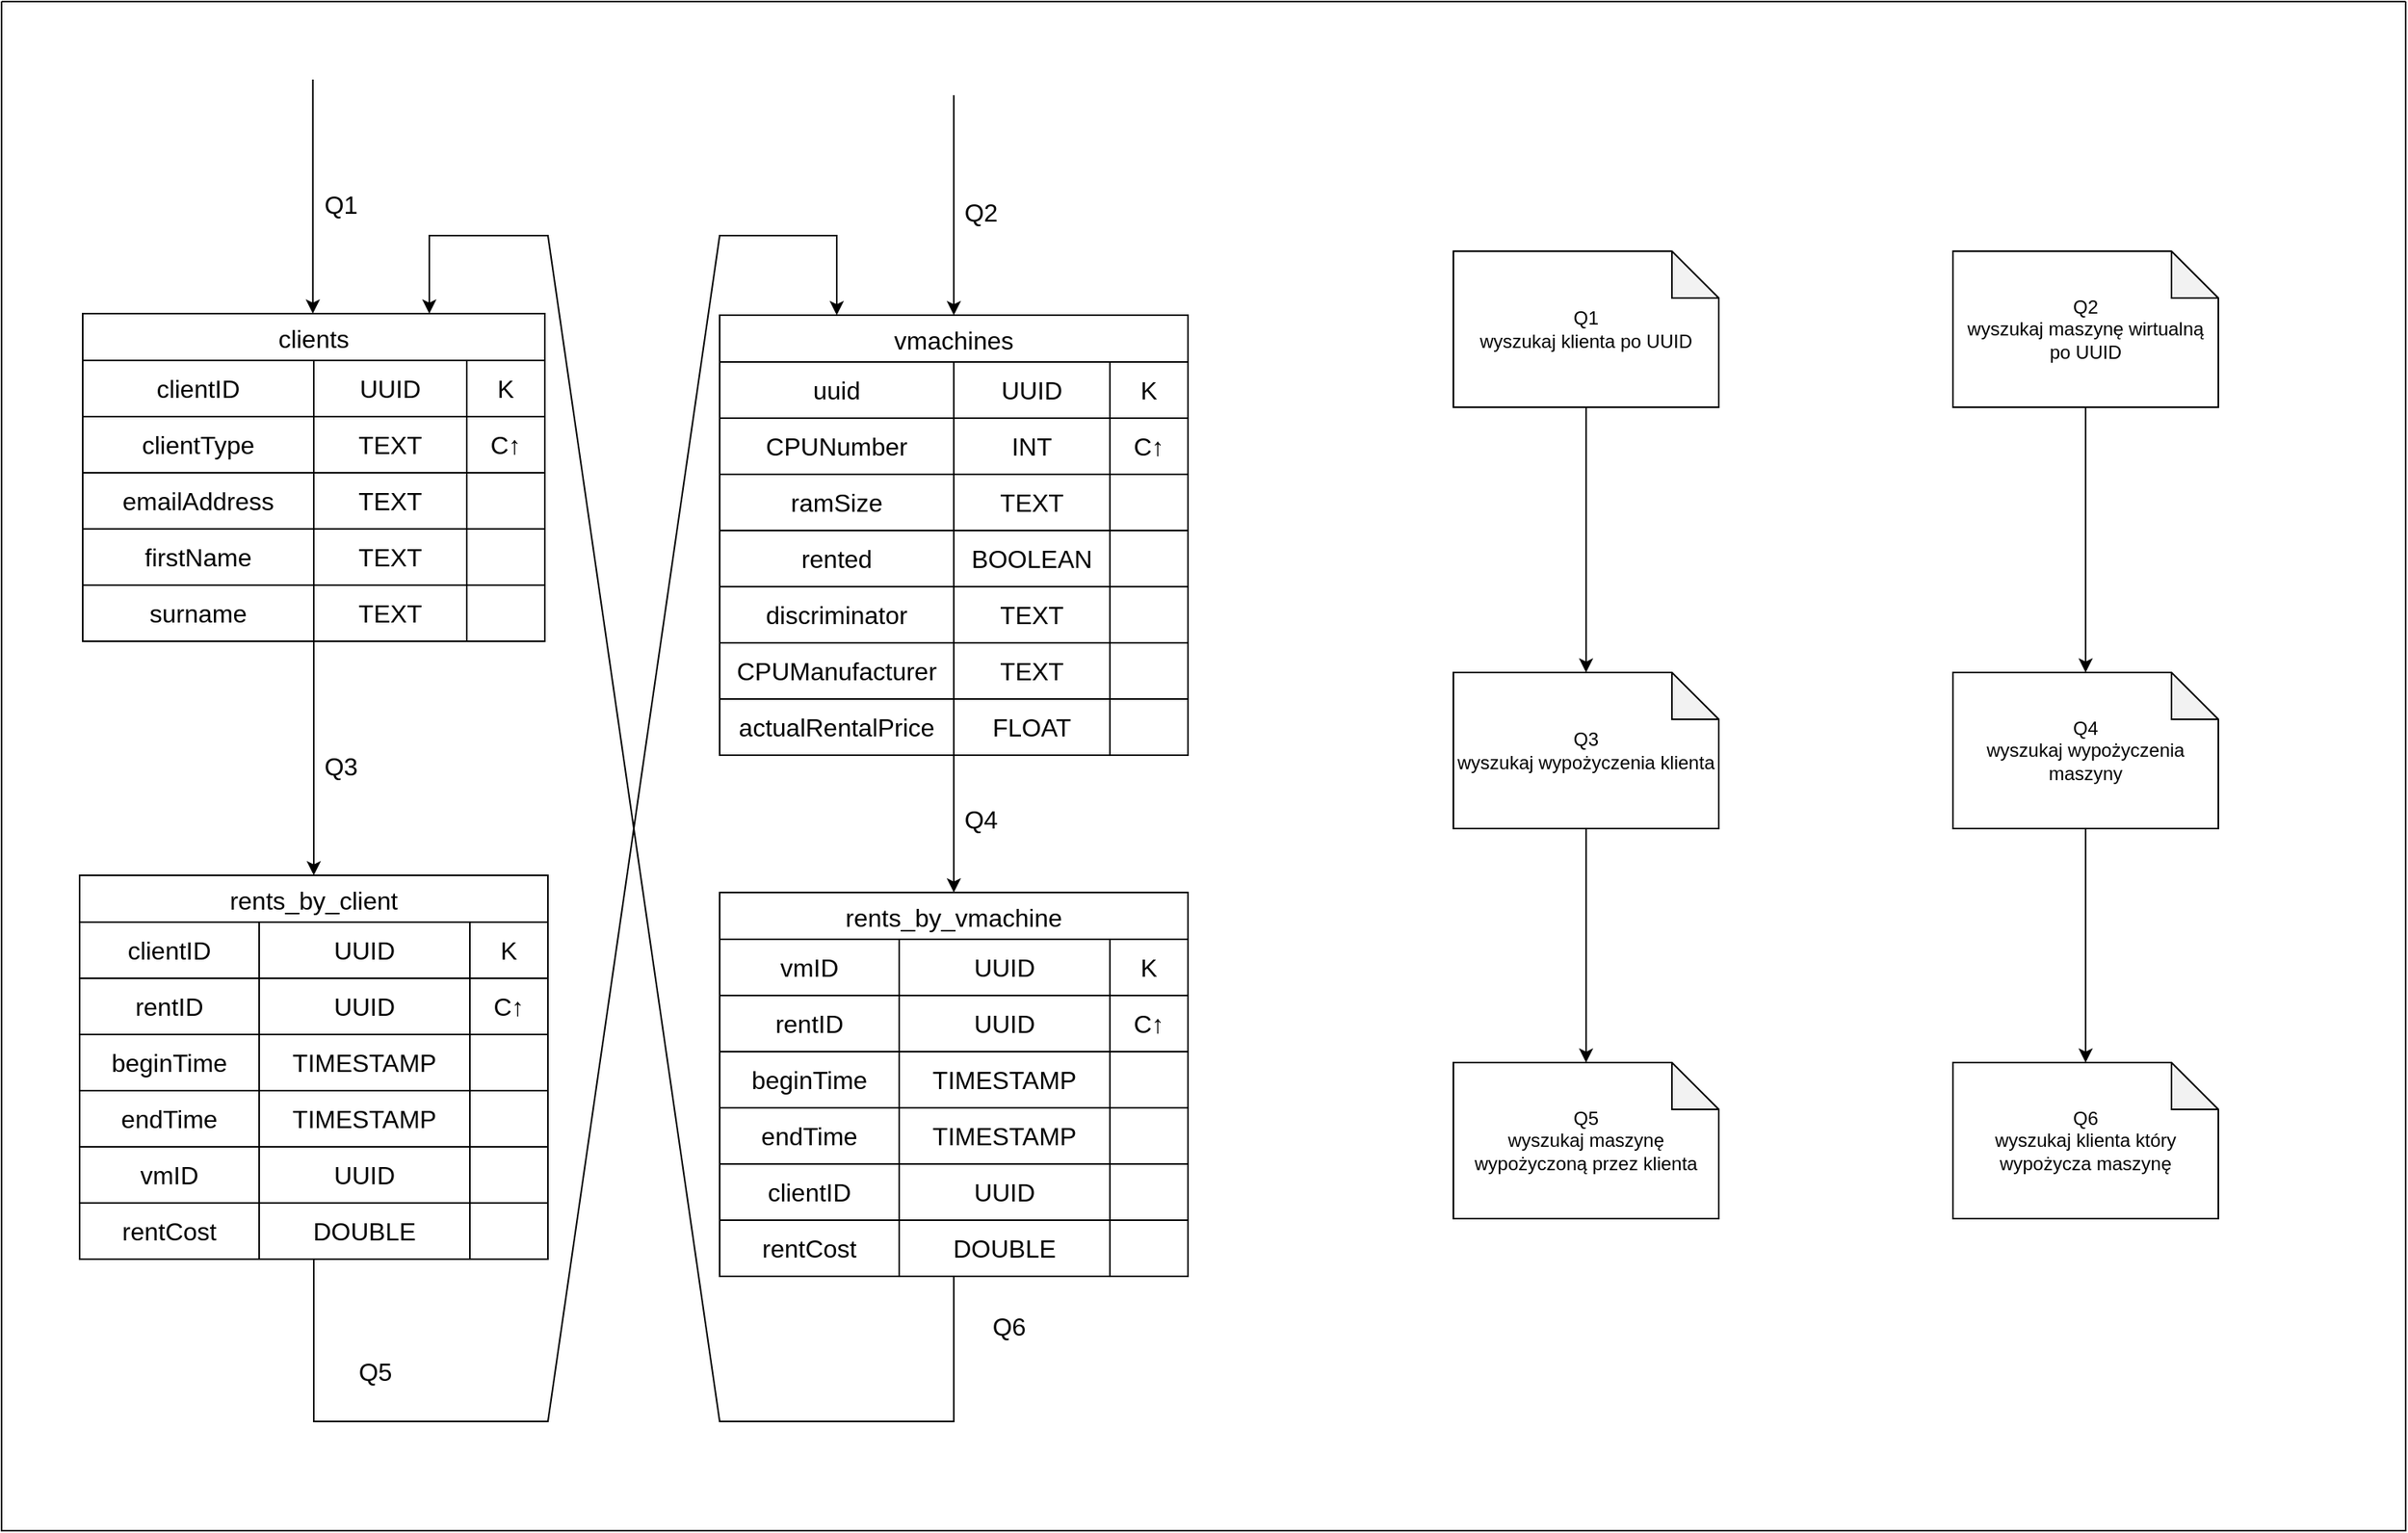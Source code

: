 <mxfile version="26.0.3">
  <diagram name="Page-1" id="k9nQRyF4IQkoTlptOZB1">
    <mxGraphModel dx="1912" dy="1125" grid="1" gridSize="10" guides="1" tooltips="1" connect="1" arrows="1" fold="1" page="1" pageScale="1" pageWidth="827" pageHeight="1169" math="0" shadow="0">
      <root>
        <mxCell id="0" />
        <mxCell id="1" parent="0" />
        <mxCell id="cYdkkXX8m2xhBoEQVh9J-1" value="clients" style="shape=table;startSize=30;container=1;collapsible=0;childLayout=tableLayout;strokeColor=default;fontSize=16;movable=1;resizable=1;rotatable=1;deletable=1;editable=1;locked=0;connectable=1;rowLines=1;columnLines=1;fixedRows=0;resizeLast=0;resizeLastRow=0;arcSize=15;absoluteArcSize=0;noLabel=0;" parent="1" vertex="1">
          <mxGeometry x="72" y="290" width="296" height="210" as="geometry" />
        </mxCell>
        <mxCell id="cYdkkXX8m2xhBoEQVh9J-6" value="" style="shape=tableRow;horizontal=0;startSize=0;swimlaneHead=0;swimlaneBody=0;strokeColor=inherit;top=0;left=0;bottom=0;right=0;collapsible=0;dropTarget=0;fillColor=none;points=[[0,0.5],[1,0.5]];portConstraint=eastwest;fontSize=16;" parent="cYdkkXX8m2xhBoEQVh9J-1" vertex="1">
          <mxGeometry y="30" width="296" height="36" as="geometry" />
        </mxCell>
        <mxCell id="cYdkkXX8m2xhBoEQVh9J-7" value="clientID" style="shape=partialRectangle;html=1;whiteSpace=wrap;connectable=0;strokeColor=inherit;overflow=hidden;fillColor=none;top=0;left=0;bottom=0;right=0;pointerEvents=1;fontSize=16;" parent="cYdkkXX8m2xhBoEQVh9J-6" vertex="1">
          <mxGeometry width="148" height="36" as="geometry">
            <mxRectangle width="148" height="36" as="alternateBounds" />
          </mxGeometry>
        </mxCell>
        <mxCell id="cYdkkXX8m2xhBoEQVh9J-8" value="UUID" style="shape=partialRectangle;html=1;whiteSpace=wrap;connectable=0;strokeColor=inherit;overflow=hidden;fillColor=none;top=0;left=0;bottom=0;right=0;pointerEvents=1;fontSize=16;" parent="cYdkkXX8m2xhBoEQVh9J-6" vertex="1">
          <mxGeometry x="148" width="98" height="36" as="geometry">
            <mxRectangle width="98" height="36" as="alternateBounds" />
          </mxGeometry>
        </mxCell>
        <mxCell id="cYdkkXX8m2xhBoEQVh9J-9" value="K" style="shape=partialRectangle;html=1;whiteSpace=wrap;connectable=0;strokeColor=inherit;overflow=hidden;fillColor=none;top=0;left=0;bottom=0;right=0;pointerEvents=1;fontSize=16;" parent="cYdkkXX8m2xhBoEQVh9J-6" vertex="1">
          <mxGeometry x="246" width="50" height="36" as="geometry">
            <mxRectangle width="50" height="36" as="alternateBounds" />
          </mxGeometry>
        </mxCell>
        <mxCell id="cYdkkXX8m2xhBoEQVh9J-75" value="" style="shape=tableRow;horizontal=0;startSize=0;swimlaneHead=0;swimlaneBody=0;strokeColor=inherit;top=0;left=0;bottom=0;right=0;collapsible=0;dropTarget=0;fillColor=none;points=[[0,0.5],[1,0.5]];portConstraint=eastwest;fontSize=16;" parent="cYdkkXX8m2xhBoEQVh9J-1" vertex="1">
          <mxGeometry y="66" width="296" height="36" as="geometry" />
        </mxCell>
        <mxCell id="cYdkkXX8m2xhBoEQVh9J-76" value="clientType" style="shape=partialRectangle;html=1;whiteSpace=wrap;connectable=0;strokeColor=inherit;overflow=hidden;fillColor=none;top=0;left=0;bottom=0;right=0;pointerEvents=1;fontSize=16;" parent="cYdkkXX8m2xhBoEQVh9J-75" vertex="1">
          <mxGeometry width="148" height="36" as="geometry">
            <mxRectangle width="148" height="36" as="alternateBounds" />
          </mxGeometry>
        </mxCell>
        <mxCell id="cYdkkXX8m2xhBoEQVh9J-77" value="TEXT" style="shape=partialRectangle;html=1;whiteSpace=wrap;connectable=0;strokeColor=inherit;overflow=hidden;fillColor=none;top=0;left=0;bottom=0;right=0;pointerEvents=1;fontSize=16;" parent="cYdkkXX8m2xhBoEQVh9J-75" vertex="1">
          <mxGeometry x="148" width="98" height="36" as="geometry">
            <mxRectangle width="98" height="36" as="alternateBounds" />
          </mxGeometry>
        </mxCell>
        <mxCell id="cYdkkXX8m2xhBoEQVh9J-78" value="C↑" style="shape=partialRectangle;html=1;whiteSpace=wrap;connectable=0;strokeColor=inherit;overflow=hidden;fillColor=none;top=0;left=0;bottom=0;right=0;pointerEvents=1;fontSize=16;" parent="cYdkkXX8m2xhBoEQVh9J-75" vertex="1">
          <mxGeometry x="246" width="50" height="36" as="geometry">
            <mxRectangle width="50" height="36" as="alternateBounds" />
          </mxGeometry>
        </mxCell>
        <mxCell id="cYdkkXX8m2xhBoEQVh9J-79" value="" style="shape=tableRow;horizontal=0;startSize=0;swimlaneHead=0;swimlaneBody=0;strokeColor=inherit;top=0;left=0;bottom=0;right=0;collapsible=0;dropTarget=0;fillColor=none;points=[[0,0.5],[1,0.5]];portConstraint=eastwest;fontSize=16;" parent="cYdkkXX8m2xhBoEQVh9J-1" vertex="1">
          <mxGeometry y="102" width="296" height="36" as="geometry" />
        </mxCell>
        <mxCell id="cYdkkXX8m2xhBoEQVh9J-80" value="emailAddress" style="shape=partialRectangle;html=1;whiteSpace=wrap;connectable=0;strokeColor=inherit;overflow=hidden;fillColor=none;top=0;left=0;bottom=0;right=0;pointerEvents=1;fontSize=16;" parent="cYdkkXX8m2xhBoEQVh9J-79" vertex="1">
          <mxGeometry width="148" height="36" as="geometry">
            <mxRectangle width="148" height="36" as="alternateBounds" />
          </mxGeometry>
        </mxCell>
        <mxCell id="cYdkkXX8m2xhBoEQVh9J-81" value="TEXT" style="shape=partialRectangle;html=1;whiteSpace=wrap;connectable=0;strokeColor=inherit;overflow=hidden;fillColor=none;top=0;left=0;bottom=0;right=0;pointerEvents=1;fontSize=16;" parent="cYdkkXX8m2xhBoEQVh9J-79" vertex="1">
          <mxGeometry x="148" width="98" height="36" as="geometry">
            <mxRectangle width="98" height="36" as="alternateBounds" />
          </mxGeometry>
        </mxCell>
        <mxCell id="cYdkkXX8m2xhBoEQVh9J-82" value="" style="shape=partialRectangle;html=1;whiteSpace=wrap;connectable=0;strokeColor=inherit;overflow=hidden;fillColor=none;top=0;left=0;bottom=0;right=0;pointerEvents=1;fontSize=16;" parent="cYdkkXX8m2xhBoEQVh9J-79" vertex="1">
          <mxGeometry x="246" width="50" height="36" as="geometry">
            <mxRectangle width="50" height="36" as="alternateBounds" />
          </mxGeometry>
        </mxCell>
        <mxCell id="cYdkkXX8m2xhBoEQVh9J-83" value="" style="shape=tableRow;horizontal=0;startSize=0;swimlaneHead=0;swimlaneBody=0;strokeColor=inherit;top=0;left=0;bottom=0;right=0;collapsible=0;dropTarget=0;fillColor=none;points=[[0,0.5],[1,0.5]];portConstraint=eastwest;fontSize=16;" parent="cYdkkXX8m2xhBoEQVh9J-1" vertex="1">
          <mxGeometry y="138" width="296" height="36" as="geometry" />
        </mxCell>
        <mxCell id="cYdkkXX8m2xhBoEQVh9J-84" value="firstName" style="shape=partialRectangle;html=1;whiteSpace=wrap;connectable=0;strokeColor=inherit;overflow=hidden;fillColor=none;top=0;left=0;bottom=0;right=0;pointerEvents=1;fontSize=16;" parent="cYdkkXX8m2xhBoEQVh9J-83" vertex="1">
          <mxGeometry width="148" height="36" as="geometry">
            <mxRectangle width="148" height="36" as="alternateBounds" />
          </mxGeometry>
        </mxCell>
        <mxCell id="cYdkkXX8m2xhBoEQVh9J-85" value="TEXT" style="shape=partialRectangle;html=1;whiteSpace=wrap;connectable=0;strokeColor=inherit;overflow=hidden;fillColor=none;top=0;left=0;bottom=0;right=0;pointerEvents=1;fontSize=16;" parent="cYdkkXX8m2xhBoEQVh9J-83" vertex="1">
          <mxGeometry x="148" width="98" height="36" as="geometry">
            <mxRectangle width="98" height="36" as="alternateBounds" />
          </mxGeometry>
        </mxCell>
        <mxCell id="cYdkkXX8m2xhBoEQVh9J-86" value="" style="shape=partialRectangle;html=1;whiteSpace=wrap;connectable=0;strokeColor=inherit;overflow=hidden;fillColor=none;top=0;left=0;bottom=0;right=0;pointerEvents=1;fontSize=16;" parent="cYdkkXX8m2xhBoEQVh9J-83" vertex="1">
          <mxGeometry x="246" width="50" height="36" as="geometry">
            <mxRectangle width="50" height="36" as="alternateBounds" />
          </mxGeometry>
        </mxCell>
        <mxCell id="cYdkkXX8m2xhBoEQVh9J-87" value="" style="shape=tableRow;horizontal=0;startSize=0;swimlaneHead=0;swimlaneBody=0;strokeColor=inherit;top=0;left=0;bottom=0;right=0;collapsible=0;dropTarget=0;fillColor=none;points=[[0,0.5],[1,0.5]];portConstraint=eastwest;fontSize=16;" parent="cYdkkXX8m2xhBoEQVh9J-1" vertex="1">
          <mxGeometry y="174" width="296" height="36" as="geometry" />
        </mxCell>
        <mxCell id="cYdkkXX8m2xhBoEQVh9J-88" value="surname" style="shape=partialRectangle;html=1;whiteSpace=wrap;connectable=0;strokeColor=inherit;overflow=hidden;fillColor=none;top=0;left=0;bottom=0;right=0;pointerEvents=1;fontSize=16;" parent="cYdkkXX8m2xhBoEQVh9J-87" vertex="1">
          <mxGeometry width="148" height="36" as="geometry">
            <mxRectangle width="148" height="36" as="alternateBounds" />
          </mxGeometry>
        </mxCell>
        <mxCell id="cYdkkXX8m2xhBoEQVh9J-89" value="TEXT" style="shape=partialRectangle;html=1;whiteSpace=wrap;connectable=0;strokeColor=inherit;overflow=hidden;fillColor=none;top=0;left=0;bottom=0;right=0;pointerEvents=1;fontSize=16;" parent="cYdkkXX8m2xhBoEQVh9J-87" vertex="1">
          <mxGeometry x="148" width="98" height="36" as="geometry">
            <mxRectangle width="98" height="36" as="alternateBounds" />
          </mxGeometry>
        </mxCell>
        <mxCell id="cYdkkXX8m2xhBoEQVh9J-90" value="" style="shape=partialRectangle;html=1;whiteSpace=wrap;connectable=0;strokeColor=inherit;overflow=hidden;fillColor=none;top=0;left=0;bottom=0;right=0;pointerEvents=1;fontSize=16;" parent="cYdkkXX8m2xhBoEQVh9J-87" vertex="1">
          <mxGeometry x="246" width="50" height="36" as="geometry">
            <mxRectangle width="50" height="36" as="alternateBounds" />
          </mxGeometry>
        </mxCell>
        <mxCell id="cYdkkXX8m2xhBoEQVh9J-32" value="" style="shape=tableRow;horizontal=0;startSize=0;swimlaneHead=0;swimlaneBody=0;strokeColor=inherit;top=0;left=0;bottom=0;right=0;collapsible=0;dropTarget=0;fillColor=none;points=[[0,0.5],[1,0.5]];portConstraint=eastwest;fontSize=16;" parent="1" vertex="1">
          <mxGeometry x="520" y="526" width="180" height="47" as="geometry" />
        </mxCell>
        <mxCell id="cYdkkXX8m2xhBoEQVh9J-34" value="" style="shape=partialRectangle;html=1;whiteSpace=wrap;connectable=0;strokeColor=inherit;overflow=hidden;fillColor=none;top=0;left=0;bottom=0;right=0;pointerEvents=1;fontSize=16;" parent="cYdkkXX8m2xhBoEQVh9J-32" vertex="1">
          <mxGeometry x="90" width="60" height="47" as="geometry">
            <mxRectangle width="60" height="47" as="alternateBounds" />
          </mxGeometry>
        </mxCell>
        <mxCell id="cYdkkXX8m2xhBoEQVh9J-35" value="" style="shape=partialRectangle;html=1;whiteSpace=wrap;connectable=0;strokeColor=inherit;overflow=hidden;fillColor=none;top=0;left=0;bottom=0;right=0;pointerEvents=1;fontSize=16;" parent="cYdkkXX8m2xhBoEQVh9J-32" vertex="1">
          <mxGeometry x="150" width="30" height="47" as="geometry">
            <mxRectangle width="30" height="47" as="alternateBounds" />
          </mxGeometry>
        </mxCell>
        <mxCell id="cYdkkXX8m2xhBoEQVh9J-91" value="vmachines" style="shape=table;startSize=30;container=1;collapsible=0;childLayout=tableLayout;strokeColor=default;fontSize=16;movable=1;resizable=1;rotatable=1;deletable=1;editable=1;locked=0;connectable=1;rowLines=1;columnLines=1;fixedRows=0;resizeLast=0;resizeLastRow=0;arcSize=15;absoluteArcSize=0;noLabel=0;" parent="1" vertex="1">
          <mxGeometry x="480" y="291" width="300" height="282" as="geometry" />
        </mxCell>
        <mxCell id="cYdkkXX8m2xhBoEQVh9J-92" value="" style="shape=tableRow;horizontal=0;startSize=0;swimlaneHead=0;swimlaneBody=0;strokeColor=inherit;top=0;left=0;bottom=0;right=0;collapsible=0;dropTarget=0;fillColor=none;points=[[0,0.5],[1,0.5]];portConstraint=eastwest;fontSize=16;" parent="cYdkkXX8m2xhBoEQVh9J-91" vertex="1">
          <mxGeometry y="30" width="300" height="36" as="geometry" />
        </mxCell>
        <mxCell id="cYdkkXX8m2xhBoEQVh9J-93" value="uuid" style="shape=partialRectangle;html=1;whiteSpace=wrap;connectable=0;strokeColor=inherit;overflow=hidden;fillColor=none;top=0;left=0;bottom=0;right=0;pointerEvents=1;fontSize=16;" parent="cYdkkXX8m2xhBoEQVh9J-92" vertex="1">
          <mxGeometry width="150" height="36" as="geometry">
            <mxRectangle width="150" height="36" as="alternateBounds" />
          </mxGeometry>
        </mxCell>
        <mxCell id="cYdkkXX8m2xhBoEQVh9J-94" value="UUID" style="shape=partialRectangle;html=1;whiteSpace=wrap;connectable=0;strokeColor=inherit;overflow=hidden;fillColor=none;top=0;left=0;bottom=0;right=0;pointerEvents=1;fontSize=16;" parent="cYdkkXX8m2xhBoEQVh9J-92" vertex="1">
          <mxGeometry x="150" width="100" height="36" as="geometry">
            <mxRectangle width="100" height="36" as="alternateBounds" />
          </mxGeometry>
        </mxCell>
        <mxCell id="cYdkkXX8m2xhBoEQVh9J-95" value="K" style="shape=partialRectangle;html=1;whiteSpace=wrap;connectable=0;strokeColor=inherit;overflow=hidden;fillColor=none;top=0;left=0;bottom=0;right=0;pointerEvents=1;fontSize=16;" parent="cYdkkXX8m2xhBoEQVh9J-92" vertex="1">
          <mxGeometry x="250" width="50" height="36" as="geometry">
            <mxRectangle width="50" height="36" as="alternateBounds" />
          </mxGeometry>
        </mxCell>
        <mxCell id="cYdkkXX8m2xhBoEQVh9J-96" value="" style="shape=tableRow;horizontal=0;startSize=0;swimlaneHead=0;swimlaneBody=0;strokeColor=inherit;top=0;left=0;bottom=0;right=0;collapsible=0;dropTarget=0;fillColor=none;points=[[0,0.5],[1,0.5]];portConstraint=eastwest;fontSize=16;" parent="cYdkkXX8m2xhBoEQVh9J-91" vertex="1">
          <mxGeometry y="66" width="300" height="36" as="geometry" />
        </mxCell>
        <mxCell id="cYdkkXX8m2xhBoEQVh9J-97" value="CPUNumber" style="shape=partialRectangle;html=1;whiteSpace=wrap;connectable=0;strokeColor=inherit;overflow=hidden;fillColor=none;top=0;left=0;bottom=0;right=0;pointerEvents=1;fontSize=16;" parent="cYdkkXX8m2xhBoEQVh9J-96" vertex="1">
          <mxGeometry width="150" height="36" as="geometry">
            <mxRectangle width="150" height="36" as="alternateBounds" />
          </mxGeometry>
        </mxCell>
        <mxCell id="cYdkkXX8m2xhBoEQVh9J-98" value="INT" style="shape=partialRectangle;html=1;whiteSpace=wrap;connectable=0;strokeColor=inherit;overflow=hidden;fillColor=none;top=0;left=0;bottom=0;right=0;pointerEvents=1;fontSize=16;" parent="cYdkkXX8m2xhBoEQVh9J-96" vertex="1">
          <mxGeometry x="150" width="100" height="36" as="geometry">
            <mxRectangle width="100" height="36" as="alternateBounds" />
          </mxGeometry>
        </mxCell>
        <mxCell id="cYdkkXX8m2xhBoEQVh9J-99" value="C↑" style="shape=partialRectangle;html=1;whiteSpace=wrap;connectable=0;strokeColor=inherit;overflow=hidden;fillColor=none;top=0;left=0;bottom=0;right=0;pointerEvents=1;fontSize=16;" parent="cYdkkXX8m2xhBoEQVh9J-96" vertex="1">
          <mxGeometry x="250" width="50" height="36" as="geometry">
            <mxRectangle width="50" height="36" as="alternateBounds" />
          </mxGeometry>
        </mxCell>
        <mxCell id="cYdkkXX8m2xhBoEQVh9J-100" value="" style="shape=tableRow;horizontal=0;startSize=0;swimlaneHead=0;swimlaneBody=0;strokeColor=inherit;top=0;left=0;bottom=0;right=0;collapsible=0;dropTarget=0;fillColor=none;points=[[0,0.5],[1,0.5]];portConstraint=eastwest;fontSize=16;" parent="cYdkkXX8m2xhBoEQVh9J-91" vertex="1">
          <mxGeometry y="102" width="300" height="36" as="geometry" />
        </mxCell>
        <mxCell id="cYdkkXX8m2xhBoEQVh9J-101" value="ramSize" style="shape=partialRectangle;html=1;whiteSpace=wrap;connectable=0;strokeColor=inherit;overflow=hidden;fillColor=none;top=0;left=0;bottom=0;right=0;pointerEvents=1;fontSize=16;" parent="cYdkkXX8m2xhBoEQVh9J-100" vertex="1">
          <mxGeometry width="150" height="36" as="geometry">
            <mxRectangle width="150" height="36" as="alternateBounds" />
          </mxGeometry>
        </mxCell>
        <mxCell id="cYdkkXX8m2xhBoEQVh9J-102" value="TEXT" style="shape=partialRectangle;html=1;whiteSpace=wrap;connectable=0;strokeColor=inherit;overflow=hidden;fillColor=none;top=0;left=0;bottom=0;right=0;pointerEvents=1;fontSize=16;" parent="cYdkkXX8m2xhBoEQVh9J-100" vertex="1">
          <mxGeometry x="150" width="100" height="36" as="geometry">
            <mxRectangle width="100" height="36" as="alternateBounds" />
          </mxGeometry>
        </mxCell>
        <mxCell id="cYdkkXX8m2xhBoEQVh9J-103" value="" style="shape=partialRectangle;html=1;whiteSpace=wrap;connectable=0;strokeColor=inherit;overflow=hidden;fillColor=none;top=0;left=0;bottom=0;right=0;pointerEvents=1;fontSize=16;" parent="cYdkkXX8m2xhBoEQVh9J-100" vertex="1">
          <mxGeometry x="250" width="50" height="36" as="geometry">
            <mxRectangle width="50" height="36" as="alternateBounds" />
          </mxGeometry>
        </mxCell>
        <mxCell id="cYdkkXX8m2xhBoEQVh9J-104" value="" style="shape=tableRow;horizontal=0;startSize=0;swimlaneHead=0;swimlaneBody=0;strokeColor=inherit;top=0;left=0;bottom=0;right=0;collapsible=0;dropTarget=0;fillColor=none;points=[[0,0.5],[1,0.5]];portConstraint=eastwest;fontSize=16;" parent="cYdkkXX8m2xhBoEQVh9J-91" vertex="1">
          <mxGeometry y="138" width="300" height="36" as="geometry" />
        </mxCell>
        <mxCell id="cYdkkXX8m2xhBoEQVh9J-105" value="rented" style="shape=partialRectangle;html=1;whiteSpace=wrap;connectable=0;strokeColor=inherit;overflow=hidden;fillColor=none;top=0;left=0;bottom=0;right=0;pointerEvents=1;fontSize=16;" parent="cYdkkXX8m2xhBoEQVh9J-104" vertex="1">
          <mxGeometry width="150" height="36" as="geometry">
            <mxRectangle width="150" height="36" as="alternateBounds" />
          </mxGeometry>
        </mxCell>
        <mxCell id="cYdkkXX8m2xhBoEQVh9J-106" value="BOOLEAN" style="shape=partialRectangle;html=1;whiteSpace=wrap;connectable=0;strokeColor=inherit;overflow=hidden;fillColor=none;top=0;left=0;bottom=0;right=0;pointerEvents=1;fontSize=16;" parent="cYdkkXX8m2xhBoEQVh9J-104" vertex="1">
          <mxGeometry x="150" width="100" height="36" as="geometry">
            <mxRectangle width="100" height="36" as="alternateBounds" />
          </mxGeometry>
        </mxCell>
        <mxCell id="cYdkkXX8m2xhBoEQVh9J-107" value="" style="shape=partialRectangle;html=1;whiteSpace=wrap;connectable=0;strokeColor=inherit;overflow=hidden;fillColor=none;top=0;left=0;bottom=0;right=0;pointerEvents=1;fontSize=16;" parent="cYdkkXX8m2xhBoEQVh9J-104" vertex="1">
          <mxGeometry x="250" width="50" height="36" as="geometry">
            <mxRectangle width="50" height="36" as="alternateBounds" />
          </mxGeometry>
        </mxCell>
        <mxCell id="cYdkkXX8m2xhBoEQVh9J-108" value="" style="shape=tableRow;horizontal=0;startSize=0;swimlaneHead=0;swimlaneBody=0;strokeColor=inherit;top=0;left=0;bottom=0;right=0;collapsible=0;dropTarget=0;fillColor=none;points=[[0,0.5],[1,0.5]];portConstraint=eastwest;fontSize=16;" parent="cYdkkXX8m2xhBoEQVh9J-91" vertex="1">
          <mxGeometry y="174" width="300" height="36" as="geometry" />
        </mxCell>
        <mxCell id="cYdkkXX8m2xhBoEQVh9J-109" value="discriminator" style="shape=partialRectangle;html=1;whiteSpace=wrap;connectable=0;strokeColor=inherit;overflow=hidden;fillColor=none;top=0;left=0;bottom=0;right=0;pointerEvents=1;fontSize=16;" parent="cYdkkXX8m2xhBoEQVh9J-108" vertex="1">
          <mxGeometry width="150" height="36" as="geometry">
            <mxRectangle width="150" height="36" as="alternateBounds" />
          </mxGeometry>
        </mxCell>
        <mxCell id="cYdkkXX8m2xhBoEQVh9J-110" value="TEXT" style="shape=partialRectangle;html=1;whiteSpace=wrap;connectable=0;strokeColor=inherit;overflow=hidden;fillColor=none;top=0;left=0;bottom=0;right=0;pointerEvents=1;fontSize=16;" parent="cYdkkXX8m2xhBoEQVh9J-108" vertex="1">
          <mxGeometry x="150" width="100" height="36" as="geometry">
            <mxRectangle width="100" height="36" as="alternateBounds" />
          </mxGeometry>
        </mxCell>
        <mxCell id="cYdkkXX8m2xhBoEQVh9J-111" value="" style="shape=partialRectangle;html=1;whiteSpace=wrap;connectable=0;strokeColor=inherit;overflow=hidden;fillColor=none;top=0;left=0;bottom=0;right=0;pointerEvents=1;fontSize=16;" parent="cYdkkXX8m2xhBoEQVh9J-108" vertex="1">
          <mxGeometry x="250" width="50" height="36" as="geometry">
            <mxRectangle width="50" height="36" as="alternateBounds" />
          </mxGeometry>
        </mxCell>
        <mxCell id="cYdkkXX8m2xhBoEQVh9J-112" value="" style="shape=tableRow;horizontal=0;startSize=0;swimlaneHead=0;swimlaneBody=0;strokeColor=inherit;top=0;left=0;bottom=0;right=0;collapsible=0;dropTarget=0;fillColor=none;points=[[0,0.5],[1,0.5]];portConstraint=eastwest;fontSize=16;" parent="cYdkkXX8m2xhBoEQVh9J-91" vertex="1">
          <mxGeometry y="210" width="300" height="36" as="geometry" />
        </mxCell>
        <mxCell id="cYdkkXX8m2xhBoEQVh9J-113" value="CPUManufacturer" style="shape=partialRectangle;html=1;whiteSpace=wrap;connectable=0;strokeColor=inherit;overflow=hidden;fillColor=none;top=0;left=0;bottom=0;right=0;pointerEvents=1;fontSize=16;" parent="cYdkkXX8m2xhBoEQVh9J-112" vertex="1">
          <mxGeometry width="150" height="36" as="geometry">
            <mxRectangle width="150" height="36" as="alternateBounds" />
          </mxGeometry>
        </mxCell>
        <mxCell id="cYdkkXX8m2xhBoEQVh9J-114" value="TEXT" style="shape=partialRectangle;html=1;whiteSpace=wrap;connectable=0;strokeColor=inherit;overflow=hidden;fillColor=none;top=0;left=0;bottom=0;right=0;pointerEvents=1;fontSize=16;" parent="cYdkkXX8m2xhBoEQVh9J-112" vertex="1">
          <mxGeometry x="150" width="100" height="36" as="geometry">
            <mxRectangle width="100" height="36" as="alternateBounds" />
          </mxGeometry>
        </mxCell>
        <mxCell id="cYdkkXX8m2xhBoEQVh9J-115" value="" style="shape=partialRectangle;html=1;whiteSpace=wrap;connectable=0;strokeColor=inherit;overflow=hidden;fillColor=none;top=0;left=0;bottom=0;right=0;pointerEvents=1;fontSize=16;" parent="cYdkkXX8m2xhBoEQVh9J-112" vertex="1">
          <mxGeometry x="250" width="50" height="36" as="geometry">
            <mxRectangle width="50" height="36" as="alternateBounds" />
          </mxGeometry>
        </mxCell>
        <mxCell id="cYdkkXX8m2xhBoEQVh9J-116" value="" style="shape=tableRow;horizontal=0;startSize=0;swimlaneHead=0;swimlaneBody=0;strokeColor=inherit;top=0;left=0;bottom=0;right=0;collapsible=0;dropTarget=0;fillColor=none;points=[[0,0.5],[1,0.5]];portConstraint=eastwest;fontSize=16;" parent="cYdkkXX8m2xhBoEQVh9J-91" vertex="1">
          <mxGeometry y="246" width="300" height="36" as="geometry" />
        </mxCell>
        <mxCell id="cYdkkXX8m2xhBoEQVh9J-117" value="actualRentalPrice" style="shape=partialRectangle;html=1;whiteSpace=wrap;connectable=0;strokeColor=inherit;overflow=hidden;fillColor=none;top=0;left=0;bottom=0;right=0;pointerEvents=1;fontSize=16;" parent="cYdkkXX8m2xhBoEQVh9J-116" vertex="1">
          <mxGeometry width="150" height="36" as="geometry">
            <mxRectangle width="150" height="36" as="alternateBounds" />
          </mxGeometry>
        </mxCell>
        <mxCell id="cYdkkXX8m2xhBoEQVh9J-118" value="FLOAT" style="shape=partialRectangle;html=1;whiteSpace=wrap;connectable=0;strokeColor=inherit;overflow=hidden;fillColor=none;top=0;left=0;bottom=0;right=0;pointerEvents=1;fontSize=16;" parent="cYdkkXX8m2xhBoEQVh9J-116" vertex="1">
          <mxGeometry x="150" width="100" height="36" as="geometry">
            <mxRectangle width="100" height="36" as="alternateBounds" />
          </mxGeometry>
        </mxCell>
        <mxCell id="cYdkkXX8m2xhBoEQVh9J-119" value="" style="shape=partialRectangle;html=1;whiteSpace=wrap;connectable=0;strokeColor=inherit;overflow=hidden;fillColor=none;top=0;left=0;bottom=0;right=0;pointerEvents=1;fontSize=16;" parent="cYdkkXX8m2xhBoEQVh9J-116" vertex="1">
          <mxGeometry x="250" width="50" height="36" as="geometry">
            <mxRectangle width="50" height="36" as="alternateBounds" />
          </mxGeometry>
        </mxCell>
        <mxCell id="cYdkkXX8m2xhBoEQVh9J-124" value="rents_by_client" style="shape=table;startSize=30;container=1;collapsible=0;childLayout=tableLayout;strokeColor=default;fontSize=16;movable=1;resizable=1;rotatable=1;deletable=1;editable=1;locked=0;connectable=1;rowLines=1;columnLines=1;fixedRows=0;resizeLast=0;resizeLastRow=0;arcSize=15;absoluteArcSize=0;noLabel=0;" parent="1" vertex="1">
          <mxGeometry x="70" y="650" width="300" height="246" as="geometry" />
        </mxCell>
        <mxCell id="cYdkkXX8m2xhBoEQVh9J-158" value="" style="shape=tableRow;horizontal=0;startSize=0;swimlaneHead=0;swimlaneBody=0;strokeColor=inherit;top=0;left=0;bottom=0;right=0;collapsible=0;dropTarget=0;fillColor=none;points=[[0,0.5],[1,0.5]];portConstraint=eastwest;fontSize=16;" parent="cYdkkXX8m2xhBoEQVh9J-124" vertex="1">
          <mxGeometry y="30" width="300" height="36" as="geometry" />
        </mxCell>
        <mxCell id="cYdkkXX8m2xhBoEQVh9J-159" value="clientID" style="shape=partialRectangle;html=1;whiteSpace=wrap;connectable=0;strokeColor=inherit;overflow=hidden;fillColor=none;top=0;left=0;bottom=0;right=0;pointerEvents=1;fontSize=16;" parent="cYdkkXX8m2xhBoEQVh9J-158" vertex="1">
          <mxGeometry width="115" height="36" as="geometry">
            <mxRectangle width="115" height="36" as="alternateBounds" />
          </mxGeometry>
        </mxCell>
        <mxCell id="cYdkkXX8m2xhBoEQVh9J-160" value="UUID" style="shape=partialRectangle;html=1;whiteSpace=wrap;connectable=0;strokeColor=inherit;overflow=hidden;fillColor=none;top=0;left=0;bottom=0;right=0;pointerEvents=1;fontSize=16;" parent="cYdkkXX8m2xhBoEQVh9J-158" vertex="1">
          <mxGeometry x="115" width="135" height="36" as="geometry">
            <mxRectangle width="135" height="36" as="alternateBounds" />
          </mxGeometry>
        </mxCell>
        <mxCell id="cYdkkXX8m2xhBoEQVh9J-161" value="K" style="shape=partialRectangle;html=1;whiteSpace=wrap;connectable=0;strokeColor=inherit;overflow=hidden;fillColor=none;top=0;left=0;bottom=0;right=0;pointerEvents=1;fontSize=16;" parent="cYdkkXX8m2xhBoEQVh9J-158" vertex="1">
          <mxGeometry x="250" width="50" height="36" as="geometry">
            <mxRectangle width="50" height="36" as="alternateBounds" />
          </mxGeometry>
        </mxCell>
        <mxCell id="cYdkkXX8m2xhBoEQVh9J-125" value="" style="shape=tableRow;horizontal=0;startSize=0;swimlaneHead=0;swimlaneBody=0;strokeColor=inherit;top=0;left=0;bottom=0;right=0;collapsible=0;dropTarget=0;fillColor=none;points=[[0,0.5],[1,0.5]];portConstraint=eastwest;fontSize=16;" parent="cYdkkXX8m2xhBoEQVh9J-124" vertex="1">
          <mxGeometry y="66" width="300" height="36" as="geometry" />
        </mxCell>
        <mxCell id="cYdkkXX8m2xhBoEQVh9J-126" value="rentID" style="shape=partialRectangle;html=1;whiteSpace=wrap;connectable=0;strokeColor=inherit;overflow=hidden;fillColor=none;top=0;left=0;bottom=0;right=0;pointerEvents=1;fontSize=16;" parent="cYdkkXX8m2xhBoEQVh9J-125" vertex="1">
          <mxGeometry width="115" height="36" as="geometry">
            <mxRectangle width="115" height="36" as="alternateBounds" />
          </mxGeometry>
        </mxCell>
        <mxCell id="cYdkkXX8m2xhBoEQVh9J-127" value="UUID" style="shape=partialRectangle;html=1;whiteSpace=wrap;connectable=0;strokeColor=inherit;overflow=hidden;fillColor=none;top=0;left=0;bottom=0;right=0;pointerEvents=1;fontSize=16;" parent="cYdkkXX8m2xhBoEQVh9J-125" vertex="1">
          <mxGeometry x="115" width="135" height="36" as="geometry">
            <mxRectangle width="135" height="36" as="alternateBounds" />
          </mxGeometry>
        </mxCell>
        <mxCell id="cYdkkXX8m2xhBoEQVh9J-128" value="C↑" style="shape=partialRectangle;html=1;whiteSpace=wrap;connectable=0;strokeColor=inherit;overflow=hidden;fillColor=none;top=0;left=0;bottom=0;right=0;pointerEvents=1;fontSize=16;" parent="cYdkkXX8m2xhBoEQVh9J-125" vertex="1">
          <mxGeometry x="250" width="50" height="36" as="geometry">
            <mxRectangle width="50" height="36" as="alternateBounds" />
          </mxGeometry>
        </mxCell>
        <mxCell id="cYdkkXX8m2xhBoEQVh9J-162" value="" style="shape=tableRow;horizontal=0;startSize=0;swimlaneHead=0;swimlaneBody=0;strokeColor=inherit;top=0;left=0;bottom=0;right=0;collapsible=0;dropTarget=0;fillColor=none;points=[[0,0.5],[1,0.5]];portConstraint=eastwest;fontSize=16;" parent="cYdkkXX8m2xhBoEQVh9J-124" vertex="1">
          <mxGeometry y="102" width="300" height="36" as="geometry" />
        </mxCell>
        <mxCell id="cYdkkXX8m2xhBoEQVh9J-163" value="beginTime" style="shape=partialRectangle;html=1;whiteSpace=wrap;connectable=0;strokeColor=inherit;overflow=hidden;fillColor=none;top=0;left=0;bottom=0;right=0;pointerEvents=1;fontSize=16;" parent="cYdkkXX8m2xhBoEQVh9J-162" vertex="1">
          <mxGeometry width="115" height="36" as="geometry">
            <mxRectangle width="115" height="36" as="alternateBounds" />
          </mxGeometry>
        </mxCell>
        <mxCell id="cYdkkXX8m2xhBoEQVh9J-164" value="TIMESTAMP" style="shape=partialRectangle;html=1;whiteSpace=wrap;connectable=0;strokeColor=inherit;overflow=hidden;fillColor=none;top=0;left=0;bottom=0;right=0;pointerEvents=1;fontSize=16;" parent="cYdkkXX8m2xhBoEQVh9J-162" vertex="1">
          <mxGeometry x="115" width="135" height="36" as="geometry">
            <mxRectangle width="135" height="36" as="alternateBounds" />
          </mxGeometry>
        </mxCell>
        <mxCell id="cYdkkXX8m2xhBoEQVh9J-165" value="" style="shape=partialRectangle;html=1;whiteSpace=wrap;connectable=0;strokeColor=inherit;overflow=hidden;fillColor=none;top=0;left=0;bottom=0;right=0;pointerEvents=1;fontSize=16;" parent="cYdkkXX8m2xhBoEQVh9J-162" vertex="1">
          <mxGeometry x="250" width="50" height="36" as="geometry">
            <mxRectangle width="50" height="36" as="alternateBounds" />
          </mxGeometry>
        </mxCell>
        <mxCell id="cYdkkXX8m2xhBoEQVh9J-166" value="" style="shape=tableRow;horizontal=0;startSize=0;swimlaneHead=0;swimlaneBody=0;strokeColor=inherit;top=0;left=0;bottom=0;right=0;collapsible=0;dropTarget=0;fillColor=none;points=[[0,0.5],[1,0.5]];portConstraint=eastwest;fontSize=16;" parent="cYdkkXX8m2xhBoEQVh9J-124" vertex="1">
          <mxGeometry y="138" width="300" height="36" as="geometry" />
        </mxCell>
        <mxCell id="cYdkkXX8m2xhBoEQVh9J-167" value="endTime" style="shape=partialRectangle;html=1;whiteSpace=wrap;connectable=0;strokeColor=inherit;overflow=hidden;fillColor=none;top=0;left=0;bottom=0;right=0;pointerEvents=1;fontSize=16;" parent="cYdkkXX8m2xhBoEQVh9J-166" vertex="1">
          <mxGeometry width="115" height="36" as="geometry">
            <mxRectangle width="115" height="36" as="alternateBounds" />
          </mxGeometry>
        </mxCell>
        <mxCell id="cYdkkXX8m2xhBoEQVh9J-168" value="TIMESTAMP" style="shape=partialRectangle;html=1;whiteSpace=wrap;connectable=0;strokeColor=inherit;overflow=hidden;fillColor=none;top=0;left=0;bottom=0;right=0;pointerEvents=1;fontSize=16;" parent="cYdkkXX8m2xhBoEQVh9J-166" vertex="1">
          <mxGeometry x="115" width="135" height="36" as="geometry">
            <mxRectangle width="135" height="36" as="alternateBounds" />
          </mxGeometry>
        </mxCell>
        <mxCell id="cYdkkXX8m2xhBoEQVh9J-169" value="" style="shape=partialRectangle;html=1;whiteSpace=wrap;connectable=0;strokeColor=inherit;overflow=hidden;fillColor=none;top=0;left=0;bottom=0;right=0;pointerEvents=1;fontSize=16;" parent="cYdkkXX8m2xhBoEQVh9J-166" vertex="1">
          <mxGeometry x="250" width="50" height="36" as="geometry">
            <mxRectangle width="50" height="36" as="alternateBounds" />
          </mxGeometry>
        </mxCell>
        <mxCell id="cYdkkXX8m2xhBoEQVh9J-204" value="" style="shape=tableRow;horizontal=0;startSize=0;swimlaneHead=0;swimlaneBody=0;strokeColor=inherit;top=0;left=0;bottom=0;right=0;collapsible=0;dropTarget=0;fillColor=none;points=[[0,0.5],[1,0.5]];portConstraint=eastwest;fontSize=16;" parent="cYdkkXX8m2xhBoEQVh9J-124" vertex="1">
          <mxGeometry y="174" width="300" height="36" as="geometry" />
        </mxCell>
        <mxCell id="cYdkkXX8m2xhBoEQVh9J-205" value="vmID" style="shape=partialRectangle;html=1;whiteSpace=wrap;connectable=0;strokeColor=inherit;overflow=hidden;fillColor=none;top=0;left=0;bottom=0;right=0;pointerEvents=1;fontSize=16;" parent="cYdkkXX8m2xhBoEQVh9J-204" vertex="1">
          <mxGeometry width="115" height="36" as="geometry">
            <mxRectangle width="115" height="36" as="alternateBounds" />
          </mxGeometry>
        </mxCell>
        <mxCell id="cYdkkXX8m2xhBoEQVh9J-206" value="UUID" style="shape=partialRectangle;html=1;whiteSpace=wrap;connectable=0;strokeColor=inherit;overflow=hidden;fillColor=none;top=0;left=0;bottom=0;right=0;pointerEvents=1;fontSize=16;" parent="cYdkkXX8m2xhBoEQVh9J-204" vertex="1">
          <mxGeometry x="115" width="135" height="36" as="geometry">
            <mxRectangle width="135" height="36" as="alternateBounds" />
          </mxGeometry>
        </mxCell>
        <mxCell id="cYdkkXX8m2xhBoEQVh9J-207" value="" style="shape=partialRectangle;html=1;whiteSpace=wrap;connectable=0;strokeColor=inherit;overflow=hidden;fillColor=none;top=0;left=0;bottom=0;right=0;pointerEvents=1;fontSize=16;" parent="cYdkkXX8m2xhBoEQVh9J-204" vertex="1">
          <mxGeometry x="250" width="50" height="36" as="geometry">
            <mxRectangle width="50" height="36" as="alternateBounds" />
          </mxGeometry>
        </mxCell>
        <mxCell id="cYdkkXX8m2xhBoEQVh9J-208" value="" style="shape=tableRow;horizontal=0;startSize=0;swimlaneHead=0;swimlaneBody=0;strokeColor=inherit;top=0;left=0;bottom=0;right=0;collapsible=0;dropTarget=0;fillColor=none;points=[[0,0.5],[1,0.5]];portConstraint=eastwest;fontSize=16;" parent="cYdkkXX8m2xhBoEQVh9J-124" vertex="1">
          <mxGeometry y="210" width="300" height="36" as="geometry" />
        </mxCell>
        <mxCell id="cYdkkXX8m2xhBoEQVh9J-209" value="rentCost" style="shape=partialRectangle;html=1;whiteSpace=wrap;connectable=0;strokeColor=inherit;overflow=hidden;fillColor=none;top=0;left=0;bottom=0;right=0;pointerEvents=1;fontSize=16;" parent="cYdkkXX8m2xhBoEQVh9J-208" vertex="1">
          <mxGeometry width="115" height="36" as="geometry">
            <mxRectangle width="115" height="36" as="alternateBounds" />
          </mxGeometry>
        </mxCell>
        <mxCell id="cYdkkXX8m2xhBoEQVh9J-210" value="DOUBLE" style="shape=partialRectangle;html=1;whiteSpace=wrap;connectable=0;strokeColor=inherit;overflow=hidden;fillColor=none;top=0;left=0;bottom=0;right=0;pointerEvents=1;fontSize=16;" parent="cYdkkXX8m2xhBoEQVh9J-208" vertex="1">
          <mxGeometry x="115" width="135" height="36" as="geometry">
            <mxRectangle width="135" height="36" as="alternateBounds" />
          </mxGeometry>
        </mxCell>
        <mxCell id="cYdkkXX8m2xhBoEQVh9J-211" value="" style="shape=partialRectangle;html=1;whiteSpace=wrap;connectable=0;strokeColor=inherit;overflow=hidden;fillColor=none;top=0;left=0;bottom=0;right=0;pointerEvents=1;fontSize=16;" parent="cYdkkXX8m2xhBoEQVh9J-208" vertex="1">
          <mxGeometry x="250" width="50" height="36" as="geometry">
            <mxRectangle width="50" height="36" as="alternateBounds" />
          </mxGeometry>
        </mxCell>
        <mxCell id="cYdkkXX8m2xhBoEQVh9J-212" value="rents_by_vmachine" style="shape=table;startSize=30;container=1;collapsible=0;childLayout=tableLayout;strokeColor=default;fontSize=16;movable=1;resizable=1;rotatable=1;deletable=1;editable=1;locked=0;connectable=1;rowLines=1;columnLines=1;fixedRows=0;resizeLast=0;resizeLastRow=0;arcSize=15;absoluteArcSize=0;noLabel=0;" parent="1" vertex="1">
          <mxGeometry x="480" y="661" width="300" height="246" as="geometry" />
        </mxCell>
        <mxCell id="cYdkkXX8m2xhBoEQVh9J-217" value="" style="shape=tableRow;horizontal=0;startSize=0;swimlaneHead=0;swimlaneBody=0;strokeColor=inherit;top=0;left=0;bottom=0;right=0;collapsible=0;dropTarget=0;fillColor=none;points=[[0,0.5],[1,0.5]];portConstraint=eastwest;fontSize=16;" parent="cYdkkXX8m2xhBoEQVh9J-212" vertex="1">
          <mxGeometry y="30" width="300" height="36" as="geometry" />
        </mxCell>
        <mxCell id="cYdkkXX8m2xhBoEQVh9J-218" value="vmID" style="shape=partialRectangle;html=1;whiteSpace=wrap;connectable=0;strokeColor=inherit;overflow=hidden;fillColor=none;top=0;left=0;bottom=0;right=0;pointerEvents=1;fontSize=16;" parent="cYdkkXX8m2xhBoEQVh9J-217" vertex="1">
          <mxGeometry width="115" height="36" as="geometry">
            <mxRectangle width="115" height="36" as="alternateBounds" />
          </mxGeometry>
        </mxCell>
        <mxCell id="cYdkkXX8m2xhBoEQVh9J-219" value="UUID" style="shape=partialRectangle;html=1;whiteSpace=wrap;connectable=0;strokeColor=inherit;overflow=hidden;fillColor=none;top=0;left=0;bottom=0;right=0;pointerEvents=1;fontSize=16;" parent="cYdkkXX8m2xhBoEQVh9J-217" vertex="1">
          <mxGeometry x="115" width="135" height="36" as="geometry">
            <mxRectangle width="135" height="36" as="alternateBounds" />
          </mxGeometry>
        </mxCell>
        <mxCell id="cYdkkXX8m2xhBoEQVh9J-220" value="K" style="shape=partialRectangle;html=1;whiteSpace=wrap;connectable=0;strokeColor=inherit;overflow=hidden;fillColor=none;top=0;left=0;bottom=0;right=0;pointerEvents=1;fontSize=16;" parent="cYdkkXX8m2xhBoEQVh9J-217" vertex="1">
          <mxGeometry x="250" width="50" height="36" as="geometry">
            <mxRectangle width="50" height="36" as="alternateBounds" />
          </mxGeometry>
        </mxCell>
        <mxCell id="cYdkkXX8m2xhBoEQVh9J-213" value="" style="shape=tableRow;horizontal=0;startSize=0;swimlaneHead=0;swimlaneBody=0;strokeColor=inherit;top=0;left=0;bottom=0;right=0;collapsible=0;dropTarget=0;fillColor=none;points=[[0,0.5],[1,0.5]];portConstraint=eastwest;fontSize=16;" parent="cYdkkXX8m2xhBoEQVh9J-212" vertex="1">
          <mxGeometry y="66" width="300" height="36" as="geometry" />
        </mxCell>
        <mxCell id="cYdkkXX8m2xhBoEQVh9J-214" value="rentID" style="shape=partialRectangle;html=1;whiteSpace=wrap;connectable=0;strokeColor=inherit;overflow=hidden;fillColor=none;top=0;left=0;bottom=0;right=0;pointerEvents=1;fontSize=16;" parent="cYdkkXX8m2xhBoEQVh9J-213" vertex="1">
          <mxGeometry width="115" height="36" as="geometry">
            <mxRectangle width="115" height="36" as="alternateBounds" />
          </mxGeometry>
        </mxCell>
        <mxCell id="cYdkkXX8m2xhBoEQVh9J-215" value="UUID" style="shape=partialRectangle;html=1;whiteSpace=wrap;connectable=0;strokeColor=inherit;overflow=hidden;fillColor=none;top=0;left=0;bottom=0;right=0;pointerEvents=1;fontSize=16;" parent="cYdkkXX8m2xhBoEQVh9J-213" vertex="1">
          <mxGeometry x="115" width="135" height="36" as="geometry">
            <mxRectangle width="135" height="36" as="alternateBounds" />
          </mxGeometry>
        </mxCell>
        <mxCell id="cYdkkXX8m2xhBoEQVh9J-216" value="C↑" style="shape=partialRectangle;html=1;whiteSpace=wrap;connectable=0;strokeColor=inherit;overflow=hidden;fillColor=none;top=0;left=0;bottom=0;right=0;pointerEvents=1;fontSize=16;" parent="cYdkkXX8m2xhBoEQVh9J-213" vertex="1">
          <mxGeometry x="250" width="50" height="36" as="geometry">
            <mxRectangle width="50" height="36" as="alternateBounds" />
          </mxGeometry>
        </mxCell>
        <mxCell id="cYdkkXX8m2xhBoEQVh9J-225" value="" style="shape=tableRow;horizontal=0;startSize=0;swimlaneHead=0;swimlaneBody=0;strokeColor=inherit;top=0;left=0;bottom=0;right=0;collapsible=0;dropTarget=0;fillColor=none;points=[[0,0.5],[1,0.5]];portConstraint=eastwest;fontSize=16;" parent="cYdkkXX8m2xhBoEQVh9J-212" vertex="1">
          <mxGeometry y="102" width="300" height="36" as="geometry" />
        </mxCell>
        <mxCell id="cYdkkXX8m2xhBoEQVh9J-226" value="beginTime" style="shape=partialRectangle;html=1;whiteSpace=wrap;connectable=0;strokeColor=inherit;overflow=hidden;fillColor=none;top=0;left=0;bottom=0;right=0;pointerEvents=1;fontSize=16;" parent="cYdkkXX8m2xhBoEQVh9J-225" vertex="1">
          <mxGeometry width="115" height="36" as="geometry">
            <mxRectangle width="115" height="36" as="alternateBounds" />
          </mxGeometry>
        </mxCell>
        <mxCell id="cYdkkXX8m2xhBoEQVh9J-227" value="TIMESTAMP" style="shape=partialRectangle;html=1;whiteSpace=wrap;connectable=0;strokeColor=inherit;overflow=hidden;fillColor=none;top=0;left=0;bottom=0;right=0;pointerEvents=1;fontSize=16;" parent="cYdkkXX8m2xhBoEQVh9J-225" vertex="1">
          <mxGeometry x="115" width="135" height="36" as="geometry">
            <mxRectangle width="135" height="36" as="alternateBounds" />
          </mxGeometry>
        </mxCell>
        <mxCell id="cYdkkXX8m2xhBoEQVh9J-228" value="" style="shape=partialRectangle;html=1;whiteSpace=wrap;connectable=0;strokeColor=inherit;overflow=hidden;fillColor=none;top=0;left=0;bottom=0;right=0;pointerEvents=1;fontSize=16;" parent="cYdkkXX8m2xhBoEQVh9J-225" vertex="1">
          <mxGeometry x="250" width="50" height="36" as="geometry">
            <mxRectangle width="50" height="36" as="alternateBounds" />
          </mxGeometry>
        </mxCell>
        <mxCell id="cYdkkXX8m2xhBoEQVh9J-221" value="" style="shape=tableRow;horizontal=0;startSize=0;swimlaneHead=0;swimlaneBody=0;strokeColor=inherit;top=0;left=0;bottom=0;right=0;collapsible=0;dropTarget=0;fillColor=none;points=[[0,0.5],[1,0.5]];portConstraint=eastwest;fontSize=16;" parent="cYdkkXX8m2xhBoEQVh9J-212" vertex="1">
          <mxGeometry y="138" width="300" height="36" as="geometry" />
        </mxCell>
        <mxCell id="cYdkkXX8m2xhBoEQVh9J-222" value="endTime" style="shape=partialRectangle;html=1;whiteSpace=wrap;connectable=0;strokeColor=inherit;overflow=hidden;fillColor=none;top=0;left=0;bottom=0;right=0;pointerEvents=1;fontSize=16;" parent="cYdkkXX8m2xhBoEQVh9J-221" vertex="1">
          <mxGeometry width="115" height="36" as="geometry">
            <mxRectangle width="115" height="36" as="alternateBounds" />
          </mxGeometry>
        </mxCell>
        <mxCell id="cYdkkXX8m2xhBoEQVh9J-223" value="TIMESTAMP" style="shape=partialRectangle;html=1;whiteSpace=wrap;connectable=0;strokeColor=inherit;overflow=hidden;fillColor=none;top=0;left=0;bottom=0;right=0;pointerEvents=1;fontSize=16;" parent="cYdkkXX8m2xhBoEQVh9J-221" vertex="1">
          <mxGeometry x="115" width="135" height="36" as="geometry">
            <mxRectangle width="135" height="36" as="alternateBounds" />
          </mxGeometry>
        </mxCell>
        <mxCell id="cYdkkXX8m2xhBoEQVh9J-224" value="" style="shape=partialRectangle;html=1;whiteSpace=wrap;connectable=0;strokeColor=inherit;overflow=hidden;fillColor=none;top=0;left=0;bottom=0;right=0;pointerEvents=1;fontSize=16;" parent="cYdkkXX8m2xhBoEQVh9J-221" vertex="1">
          <mxGeometry x="250" width="50" height="36" as="geometry">
            <mxRectangle width="50" height="36" as="alternateBounds" />
          </mxGeometry>
        </mxCell>
        <mxCell id="cYdkkXX8m2xhBoEQVh9J-229" value="" style="shape=tableRow;horizontal=0;startSize=0;swimlaneHead=0;swimlaneBody=0;strokeColor=inherit;top=0;left=0;bottom=0;right=0;collapsible=0;dropTarget=0;fillColor=none;points=[[0,0.5],[1,0.5]];portConstraint=eastwest;fontSize=16;" parent="cYdkkXX8m2xhBoEQVh9J-212" vertex="1">
          <mxGeometry y="174" width="300" height="36" as="geometry" />
        </mxCell>
        <mxCell id="cYdkkXX8m2xhBoEQVh9J-230" value="clientID" style="shape=partialRectangle;html=1;whiteSpace=wrap;connectable=0;strokeColor=inherit;overflow=hidden;fillColor=none;top=0;left=0;bottom=0;right=0;pointerEvents=1;fontSize=16;" parent="cYdkkXX8m2xhBoEQVh9J-229" vertex="1">
          <mxGeometry width="115" height="36" as="geometry">
            <mxRectangle width="115" height="36" as="alternateBounds" />
          </mxGeometry>
        </mxCell>
        <mxCell id="cYdkkXX8m2xhBoEQVh9J-231" value="UUID" style="shape=partialRectangle;html=1;whiteSpace=wrap;connectable=0;strokeColor=inherit;overflow=hidden;fillColor=none;top=0;left=0;bottom=0;right=0;pointerEvents=1;fontSize=16;" parent="cYdkkXX8m2xhBoEQVh9J-229" vertex="1">
          <mxGeometry x="115" width="135" height="36" as="geometry">
            <mxRectangle width="135" height="36" as="alternateBounds" />
          </mxGeometry>
        </mxCell>
        <mxCell id="cYdkkXX8m2xhBoEQVh9J-232" value="" style="shape=partialRectangle;html=1;whiteSpace=wrap;connectable=0;strokeColor=inherit;overflow=hidden;fillColor=none;top=0;left=0;bottom=0;right=0;pointerEvents=1;fontSize=16;" parent="cYdkkXX8m2xhBoEQVh9J-229" vertex="1">
          <mxGeometry x="250" width="50" height="36" as="geometry">
            <mxRectangle width="50" height="36" as="alternateBounds" />
          </mxGeometry>
        </mxCell>
        <mxCell id="cYdkkXX8m2xhBoEQVh9J-233" value="" style="shape=tableRow;horizontal=0;startSize=0;swimlaneHead=0;swimlaneBody=0;strokeColor=inherit;top=0;left=0;bottom=0;right=0;collapsible=0;dropTarget=0;fillColor=none;points=[[0,0.5],[1,0.5]];portConstraint=eastwest;fontSize=16;" parent="cYdkkXX8m2xhBoEQVh9J-212" vertex="1">
          <mxGeometry y="210" width="300" height="36" as="geometry" />
        </mxCell>
        <mxCell id="cYdkkXX8m2xhBoEQVh9J-234" value="rentCost" style="shape=partialRectangle;html=1;whiteSpace=wrap;connectable=0;strokeColor=inherit;overflow=hidden;fillColor=none;top=0;left=0;bottom=0;right=0;pointerEvents=1;fontSize=16;" parent="cYdkkXX8m2xhBoEQVh9J-233" vertex="1">
          <mxGeometry width="115" height="36" as="geometry">
            <mxRectangle width="115" height="36" as="alternateBounds" />
          </mxGeometry>
        </mxCell>
        <mxCell id="cYdkkXX8m2xhBoEQVh9J-235" value="DOUBLE" style="shape=partialRectangle;html=1;whiteSpace=wrap;connectable=0;strokeColor=inherit;overflow=hidden;fillColor=none;top=0;left=0;bottom=0;right=0;pointerEvents=1;fontSize=16;" parent="cYdkkXX8m2xhBoEQVh9J-233" vertex="1">
          <mxGeometry x="115" width="135" height="36" as="geometry">
            <mxRectangle width="135" height="36" as="alternateBounds" />
          </mxGeometry>
        </mxCell>
        <mxCell id="cYdkkXX8m2xhBoEQVh9J-236" value="" style="shape=partialRectangle;html=1;whiteSpace=wrap;connectable=0;strokeColor=inherit;overflow=hidden;fillColor=none;top=0;left=0;bottom=0;right=0;pointerEvents=1;fontSize=16;" parent="cYdkkXX8m2xhBoEQVh9J-233" vertex="1">
          <mxGeometry x="250" width="50" height="36" as="geometry">
            <mxRectangle width="50" height="36" as="alternateBounds" />
          </mxGeometry>
        </mxCell>
        <mxCell id="8krXpAOAqkzqmPUhllHd-3" style="edgeStyle=orthogonalEdgeStyle;rounded=0;orthogonalLoop=1;jettySize=auto;html=1;" edge="1" parent="1" source="8krXpAOAqkzqmPUhllHd-1" target="8krXpAOAqkzqmPUhllHd-5">
          <mxGeometry relative="1" as="geometry">
            <mxPoint x="1035" y="500" as="targetPoint" />
          </mxGeometry>
        </mxCell>
        <mxCell id="8krXpAOAqkzqmPUhllHd-1" value="Q1&lt;br&gt;wyszukaj klienta po UUID" style="shape=note;whiteSpace=wrap;html=1;backgroundOutline=1;darkOpacity=0.05;" vertex="1" parent="1">
          <mxGeometry x="950" y="250" width="170" height="100" as="geometry" />
        </mxCell>
        <mxCell id="8krXpAOAqkzqmPUhllHd-4" style="edgeStyle=orthogonalEdgeStyle;rounded=0;orthogonalLoop=1;jettySize=auto;html=1;" edge="1" parent="1" source="8krXpAOAqkzqmPUhllHd-2" target="8krXpAOAqkzqmPUhllHd-6">
          <mxGeometry relative="1" as="geometry">
            <mxPoint x="1340" y="480" as="targetPoint" />
          </mxGeometry>
        </mxCell>
        <mxCell id="8krXpAOAqkzqmPUhllHd-2" value="Q2&lt;br&gt;wyszukaj maszynę wirtualną po UUID" style="shape=note;whiteSpace=wrap;html=1;backgroundOutline=1;darkOpacity=0.05;" vertex="1" parent="1">
          <mxGeometry x="1270" y="250" width="170" height="100" as="geometry" />
        </mxCell>
        <mxCell id="8krXpAOAqkzqmPUhllHd-5" value="Q3&lt;br&gt;wyszukaj wypożyczenia klienta" style="shape=note;whiteSpace=wrap;html=1;backgroundOutline=1;darkOpacity=0.05;" vertex="1" parent="1">
          <mxGeometry x="950" y="520" width="170" height="100" as="geometry" />
        </mxCell>
        <mxCell id="8krXpAOAqkzqmPUhllHd-6" value="Q4&lt;br&gt;wyszukaj wypożyczenia maszyny" style="shape=note;whiteSpace=wrap;html=1;backgroundOutline=1;darkOpacity=0.05;" vertex="1" parent="1">
          <mxGeometry x="1270" y="520" width="170" height="100" as="geometry" />
        </mxCell>
        <mxCell id="8krXpAOAqkzqmPUhllHd-7" value="" style="endArrow=classic;html=1;rounded=0;" edge="1" parent="1" source="cYdkkXX8m2xhBoEQVh9J-1" target="cYdkkXX8m2xhBoEQVh9J-124">
          <mxGeometry width="50" height="50" relative="1" as="geometry">
            <mxPoint x="328" y="584" as="sourcePoint" />
            <mxPoint x="378" y="534" as="targetPoint" />
          </mxGeometry>
        </mxCell>
        <mxCell id="8krXpAOAqkzqmPUhllHd-8" value="Q3" style="edgeLabel;html=1;align=center;verticalAlign=middle;resizable=0;points=[];fontSize=16;" vertex="1" connectable="0" parent="8krXpAOAqkzqmPUhllHd-7">
          <mxGeometry x="0.281" y="5" relative="1" as="geometry">
            <mxPoint x="12" y="-16" as="offset" />
          </mxGeometry>
        </mxCell>
        <mxCell id="8krXpAOAqkzqmPUhllHd-9" value="" style="endArrow=classic;html=1;rounded=0;entryX=0.25;entryY=0;entryDx=0;entryDy=0;" edge="1" parent="1" source="cYdkkXX8m2xhBoEQVh9J-124" target="cYdkkXX8m2xhBoEQVh9J-91">
          <mxGeometry width="50" height="50" relative="1" as="geometry">
            <mxPoint x="231.5" y="934" as="sourcePoint" />
            <mxPoint x="600" y="250" as="targetPoint" />
            <Array as="points">
              <mxPoint x="220" y="1000" />
              <mxPoint x="370" y="1000" />
              <mxPoint x="480" y="240" />
              <mxPoint x="555" y="240" />
            </Array>
          </mxGeometry>
        </mxCell>
        <mxCell id="8krXpAOAqkzqmPUhllHd-10" value="Q5" style="edgeLabel;html=1;align=center;verticalAlign=middle;resizable=0;points=[];fontSize=16;" vertex="1" connectable="0" parent="8krXpAOAqkzqmPUhllHd-9">
          <mxGeometry x="0.281" y="5" relative="1" as="geometry">
            <mxPoint x="-175" y="445" as="offset" />
          </mxGeometry>
        </mxCell>
        <mxCell id="8krXpAOAqkzqmPUhllHd-40" value="" style="endArrow=classic;html=1;rounded=0;" edge="1" parent="1">
          <mxGeometry width="50" height="50" relative="1" as="geometry">
            <mxPoint x="219.41" y="140" as="sourcePoint" />
            <mxPoint x="219.41" y="290" as="targetPoint" />
          </mxGeometry>
        </mxCell>
        <mxCell id="8krXpAOAqkzqmPUhllHd-41" value="Q1" style="edgeLabel;html=1;align=center;verticalAlign=middle;resizable=0;points=[];fontSize=16;" vertex="1" connectable="0" parent="8krXpAOAqkzqmPUhllHd-40">
          <mxGeometry x="0.281" y="5" relative="1" as="geometry">
            <mxPoint x="12" y="-16" as="offset" />
          </mxGeometry>
        </mxCell>
        <mxCell id="8krXpAOAqkzqmPUhllHd-42" value="" style="endArrow=classic;html=1;rounded=0;" edge="1" parent="1" target="cYdkkXX8m2xhBoEQVh9J-91">
          <mxGeometry width="50" height="50" relative="1" as="geometry">
            <mxPoint x="630" y="150" as="sourcePoint" />
            <mxPoint x="629.52" y="300" as="targetPoint" />
          </mxGeometry>
        </mxCell>
        <mxCell id="8krXpAOAqkzqmPUhllHd-43" value="Q2" style="edgeLabel;html=1;align=center;verticalAlign=middle;resizable=0;points=[];fontSize=16;" vertex="1" connectable="0" parent="8krXpAOAqkzqmPUhllHd-42">
          <mxGeometry x="0.281" y="5" relative="1" as="geometry">
            <mxPoint x="12" y="-16" as="offset" />
          </mxGeometry>
        </mxCell>
        <mxCell id="8krXpAOAqkzqmPUhllHd-45" value="" style="endArrow=classic;html=1;rounded=0;" edge="1" parent="1" source="cYdkkXX8m2xhBoEQVh9J-91" target="cYdkkXX8m2xhBoEQVh9J-212">
          <mxGeometry width="50" height="50" relative="1" as="geometry">
            <mxPoint x="650" y="550" as="sourcePoint" />
            <mxPoint x="650" y="700" as="targetPoint" />
          </mxGeometry>
        </mxCell>
        <mxCell id="8krXpAOAqkzqmPUhllHd-46" value="Q4" style="edgeLabel;html=1;align=center;verticalAlign=middle;resizable=0;points=[];fontSize=16;" vertex="1" connectable="0" parent="8krXpAOAqkzqmPUhllHd-45">
          <mxGeometry x="0.281" y="5" relative="1" as="geometry">
            <mxPoint x="12" y="-16" as="offset" />
          </mxGeometry>
        </mxCell>
        <mxCell id="8krXpAOAqkzqmPUhllHd-47" value="" style="endArrow=classic;html=1;rounded=0;entryX=0.75;entryY=0;entryDx=0;entryDy=0;" edge="1" parent="1" source="cYdkkXX8m2xhBoEQVh9J-212" target="cYdkkXX8m2xhBoEQVh9J-1">
          <mxGeometry width="50" height="50" relative="1" as="geometry">
            <mxPoint x="630" y="960" as="sourcePoint" />
            <mxPoint x="630" y="1048" as="targetPoint" />
            <Array as="points">
              <mxPoint x="630" y="1000" />
              <mxPoint x="480" y="1000" />
              <mxPoint x="370" y="240" />
              <mxPoint x="294" y="240" />
            </Array>
          </mxGeometry>
        </mxCell>
        <mxCell id="8krXpAOAqkzqmPUhllHd-48" value="Q6" style="edgeLabel;html=1;align=center;verticalAlign=middle;resizable=0;points=[];fontSize=16;" vertex="1" connectable="0" parent="8krXpAOAqkzqmPUhllHd-47">
          <mxGeometry x="0.281" y="5" relative="1" as="geometry">
            <mxPoint x="259" y="418" as="offset" />
          </mxGeometry>
        </mxCell>
        <mxCell id="8krXpAOAqkzqmPUhllHd-49" value="Q5 &lt;br&gt;&lt;span style=&quot;color: rgba(0, 0, 0, 0); font-family: monospace; font-size: 0px; text-align: start; text-wrap-mode: nowrap;&quot;&gt;%3CmxGraphModel%3E%3Croot%3E%3CmxCell%20id%3D%220%22%2F%3E%3CmxCell%20id%3D%221%22%20parent%3D%220%22%2F%3E%3CmxCell%20id%3D%222%22%20value%3D%22%22%20style%3D%22endArrow%3Dclassic%3Bhtml%3D1%3Brounded%3D0%3B%22%20edge%3D%221%22%20parent%3D%221%22%3E%3CmxGeometry%20width%3D%2250%22%20height%3D%2250%22%20relative%3D%221%22%20as%3D%22geometry%22%3E%3CmxPoint%20x%3D%22630%22%20y%3D%22573%22%20as%3D%22sourcePoint%22%2F%3E%3CmxPoint%20x%3D%22630%22%20y%3D%22661%22%20as%3D%22targetPoint%22%2F%3E%3C%2FmxGeometry%3E%3C%2FmxCell%3E%3CmxCell%20id%3D%223%22%20value%3D%22Q4%22%20style%3D%22edgeLabel%3Bhtml%3D1%3Balign%3Dcenter%3BverticalAlign%3Dmiddle%3Bresizable%3D0%3Bpoints%3D%5B%5D%3BfontSize%3D16%3B%22%20vertex%3D%221%22%20connectable%3D%220%22%20parent%3D%222%22%3E%3CmxGeometry%20x%3D%220.281%22%20y%3D%225%22%20relative%3D%221%22%20as%3D%22geometry%22%3E%3CmxPoint%20x%3D%2212%22%20y%3D%22-16%22%20as%3D%22offset%22%2F%3E%3C%2FmxGeometry%3E%3C%2FmxCell%3E%3C%2Froot%3E%3C%2FmxGraphModel%3E&lt;/span&gt;wyszukaj maszynę wypożyczoną przez klienta" style="shape=note;whiteSpace=wrap;html=1;backgroundOutline=1;darkOpacity=0.05;" vertex="1" parent="1">
          <mxGeometry x="950" y="770" width="170" height="100" as="geometry" />
        </mxCell>
        <mxCell id="8krXpAOAqkzqmPUhllHd-50" value="Q6&lt;br&gt;&lt;span style=&quot;color: rgba(0, 0, 0, 0); font-family: monospace; font-size: 0px; text-align: start; text-wrap-mode: nowrap;&quot;&gt;%3CmxGraphModel%3E%3Croot%3E%3CmxCell%20id%3D%220%22%2F%3E%3CmxCell%20id%3D%221%22%20parent%3D%220%22%2F%3E%3CmxCell%20id%3D%222%22%20value%3D%22%22%20style%3D%22endArrow%3Dclassic%3Bhtml%3D1%3Brounded%3D0%3B%22%20edge%3D%221%22%20parent%3D%221%22%3E%3CmxGeometry%20width%3D%2250%22%20height%3D%2250%22%20relative%3D%221%22%20as%3D%22geometry%22%3E%3CmxPoint%20x%3D%22630%22%20y%3D%22573%22%20as%3D%22sourcePoint%22%2F%3E%3CmxPoint%20x%3D%22630%22%20y%3D%22661%22%20as%3D%22targetPoint%22%2F%3E%3C%2FmxGeometry%3E%3C%2FmxCell%3E%3CmxCell%20id%3D%223%22%20value%3D%22Q4%22%20style%3D%22edgeLabel%3Bhtml%3D1%3Balign%3Dcenter%3BverticalAlign%3Dmiddle%3Bresizable%3D0%3Bpoints%3D%5B%5D%3BfontSize%3D16%3B%22%20vertex%3D%221%22%20connectable%3D%220%22%20parent%3D%222%22%3E%3CmxGeometry%20x%3D%220.281%22%20y%3D%225%22%20relative%3D%221%22%20as%3D%22geometry%22%3E%3CmxPoint%20x%3D%2212%22%20y%3D%22-16%22%20as%3D%22offset%22%2F%3E%3C%2FmxGeometry%3E%3C%2FmxCell%3E%3C%2Froot%3E%3C%2FmxGraphModel%3E&lt;/span&gt;wyszukaj klienta który wypożycza maszynę" style="shape=note;whiteSpace=wrap;html=1;backgroundOutline=1;darkOpacity=0.05;" vertex="1" parent="1">
          <mxGeometry x="1270" y="770" width="170" height="100" as="geometry" />
        </mxCell>
        <mxCell id="8krXpAOAqkzqmPUhllHd-51" style="edgeStyle=orthogonalEdgeStyle;rounded=0;orthogonalLoop=1;jettySize=auto;html=1;" edge="1" parent="1" source="8krXpAOAqkzqmPUhllHd-5" target="8krXpAOAqkzqmPUhllHd-49">
          <mxGeometry relative="1" as="geometry">
            <mxPoint x="1060" y="820" as="targetPoint" />
            <mxPoint x="1060" y="650" as="sourcePoint" />
          </mxGeometry>
        </mxCell>
        <mxCell id="8krXpAOAqkzqmPUhllHd-52" style="edgeStyle=orthogonalEdgeStyle;rounded=0;orthogonalLoop=1;jettySize=auto;html=1;" edge="1" parent="1" source="8krXpAOAqkzqmPUhllHd-6" target="8krXpAOAqkzqmPUhllHd-50">
          <mxGeometry relative="1" as="geometry">
            <mxPoint x="1045" y="780" as="targetPoint" />
            <mxPoint x="1045" y="630" as="sourcePoint" />
          </mxGeometry>
        </mxCell>
        <mxCell id="8krXpAOAqkzqmPUhllHd-53" value="" style="swimlane;startSize=0;" vertex="1" parent="1">
          <mxGeometry x="20" y="90" width="1540" height="980" as="geometry" />
        </mxCell>
      </root>
    </mxGraphModel>
  </diagram>
</mxfile>
